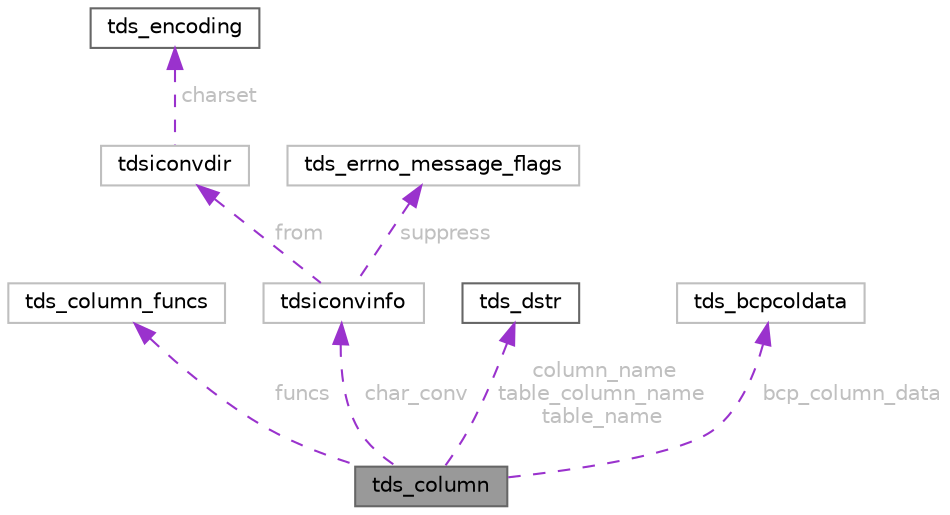 digraph "tds_column"
{
 // LATEX_PDF_SIZE
  bgcolor="transparent";
  edge [fontname=Helvetica,fontsize=10,labelfontname=Helvetica,labelfontsize=10];
  node [fontname=Helvetica,fontsize=10,shape=box,height=0.2,width=0.4];
  Node1 [id="Node000001",label="tds_column",height=0.2,width=0.4,color="gray40", fillcolor="grey60", style="filled", fontcolor="black",tooltip="Metadata about columns in regular and compute rows."];
  Node2 -> Node1 [id="edge1_Node000001_Node000002",dir="back",color="darkorchid3",style="dashed",tooltip=" ",label=" funcs",fontcolor="grey" ];
  Node2 [id="Node000002",label="tds_column_funcs",height=0.2,width=0.4,color="grey75", fillcolor="white", style="filled",URL="$a01246.html",tooltip=" "];
  Node3 -> Node1 [id="edge2_Node000001_Node000003",dir="back",color="darkorchid3",style="dashed",tooltip=" ",label=" char_conv",fontcolor="grey" ];
  Node3 [id="Node000003",label="tdsiconvinfo",height=0.2,width=0.4,color="grey75", fillcolor="white", style="filled",URL="$a01050.html",tooltip=" "];
  Node4 -> Node3 [id="edge3_Node000003_Node000004",dir="back",color="darkorchid3",style="dashed",tooltip=" ",label=" from",fontcolor="grey" ];
  Node4 [id="Node000004",label="tdsiconvdir",height=0.2,width=0.4,color="grey75", fillcolor="white", style="filled",URL="$a01046.html",tooltip=" "];
  Node5 -> Node4 [id="edge4_Node000004_Node000005",dir="back",color="darkorchid3",style="dashed",tooltip=" ",label=" charset",fontcolor="grey" ];
  Node5 [id="Node000005",label="tds_encoding",height=0.2,width=0.4,color="gray40", fillcolor="white", style="filled",URL="$a01238.html",tooltip="Information relevant to libiconv."];
  Node6 -> Node3 [id="edge5_Node000003_Node000006",dir="back",color="darkorchid3",style="dashed",tooltip=" ",label=" suppress",fontcolor="grey" ];
  Node6 [id="Node000006",label="tds_errno_message_flags",height=0.2,width=0.4,color="grey75", fillcolor="white", style="filled",URL="$a01042.html",tooltip=" "];
  Node7 -> Node1 [id="edge6_Node000001_Node000007",dir="back",color="darkorchid3",style="dashed",tooltip=" ",label=" column_name\ntable_column_name\ntable_name",fontcolor="grey" ];
  Node7 [id="Node000007",label="tds_dstr",height=0.2,width=0.4,color="gray40", fillcolor="white", style="filled",URL="$a01374.html",tooltip="Structure to hold a string."];
  Node8 -> Node1 [id="edge7_Node000001_Node000008",dir="back",color="darkorchid3",style="dashed",tooltip=" ",label=" bcp_column_data",fontcolor="grey" ];
  Node8 [id="Node000008",label="tds_bcpcoldata",height=0.2,width=0.4,color="grey75", fillcolor="white", style="filled",URL="$a01242.html",tooltip=" "];
}
